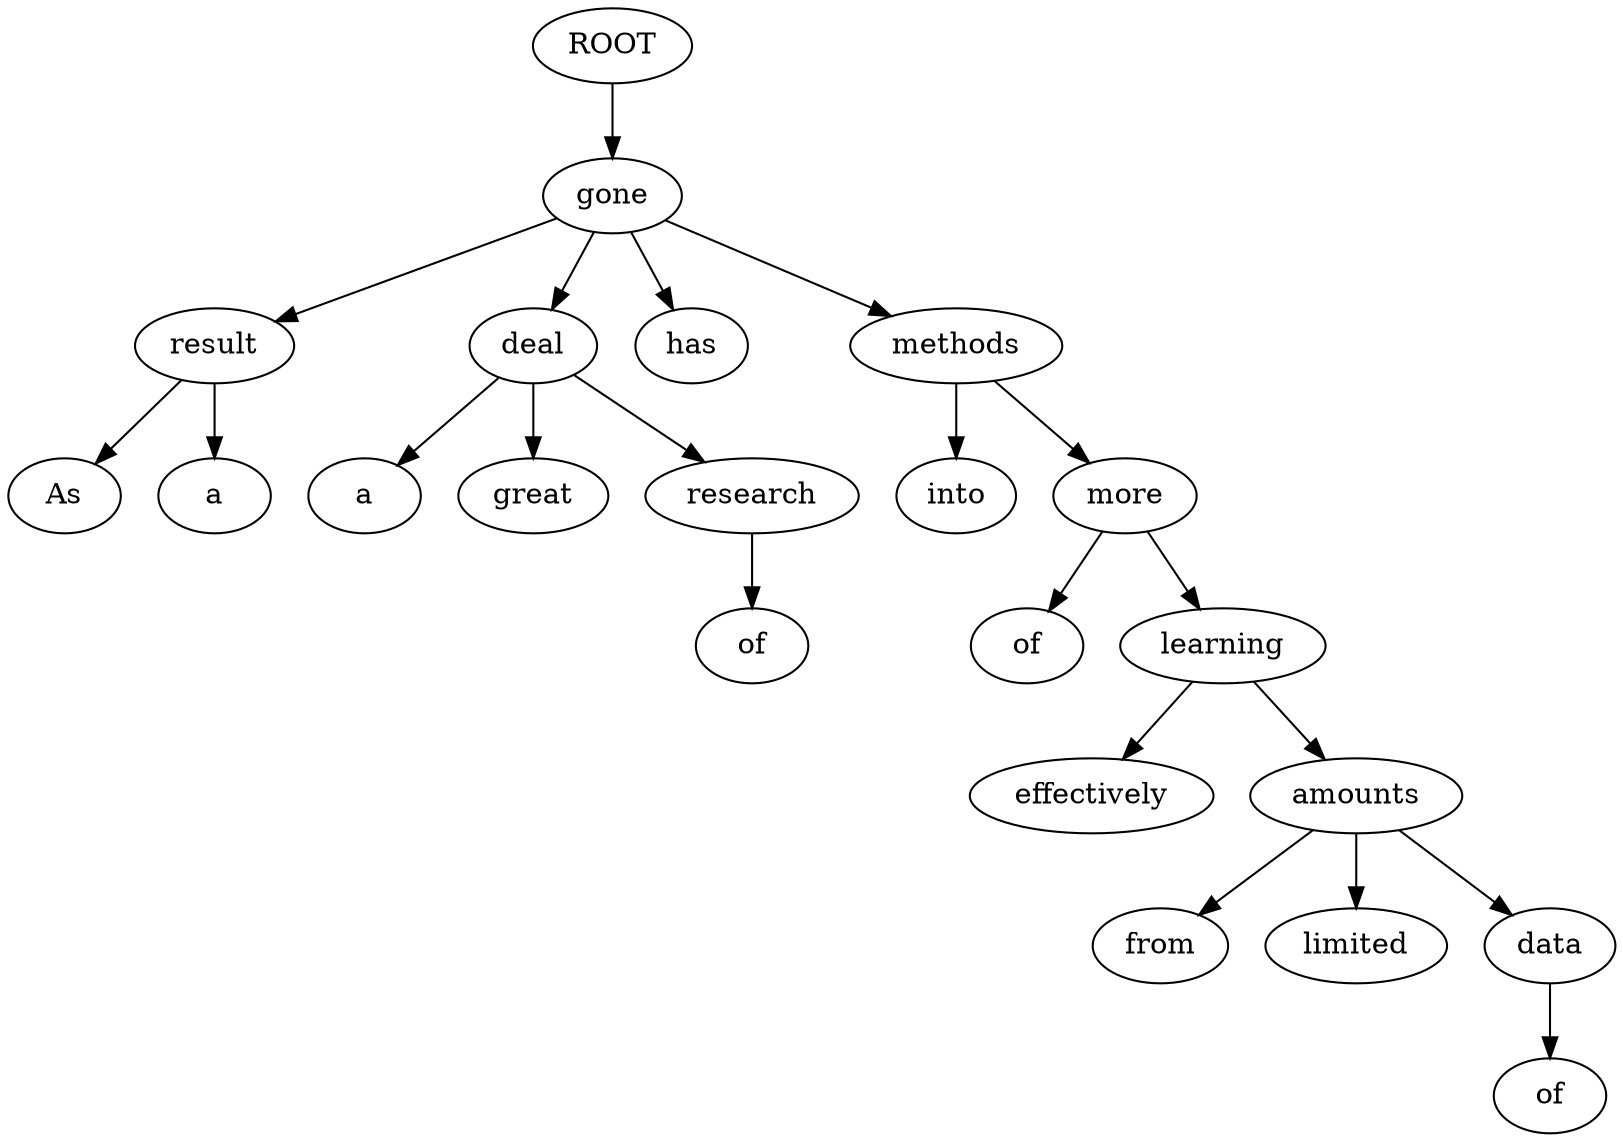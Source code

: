 digraph graph26 {
	node0 [label="ROOT"];
	node1 [label="As"];
	node2 [label="a"];
	node3 [label="result"];
	node5 [label="a"];
	node6 [label="great"];
	node7 [label="deal"];
	node8 [label="of"];
	node9 [label="research"];
	node10 [label="has"];
	node11 [label="gone"];
	node12 [label="into"];
	node13 [label="methods"];
	node14 [label="of"];
	node15 [label="more"];
	node16 [label="effectively"];
	node17 [label="learning"];
	node18 [label="from"];
	node19 [label="limited"];
	node20 [label="amounts"];
	node21 [label="of"];
	node22 [label="data"];
	node0 -> node11;
	node3 -> node1;
	node3 -> node2;
	node11 -> node3;
	node7 -> node5;
	node7 -> node6;
	node11 -> node7;
	node9 -> node8;
	node7 -> node9;
	node11 -> node10;
	node13 -> node12;
	node11 -> node13;
	node15 -> node14;
	node13 -> node15;
	node17 -> node16;
	node15 -> node17;
	node20 -> node18;
	node20 -> node19;
	node17 -> node20;
	node22 -> node21;
	node20 -> node22;
}
